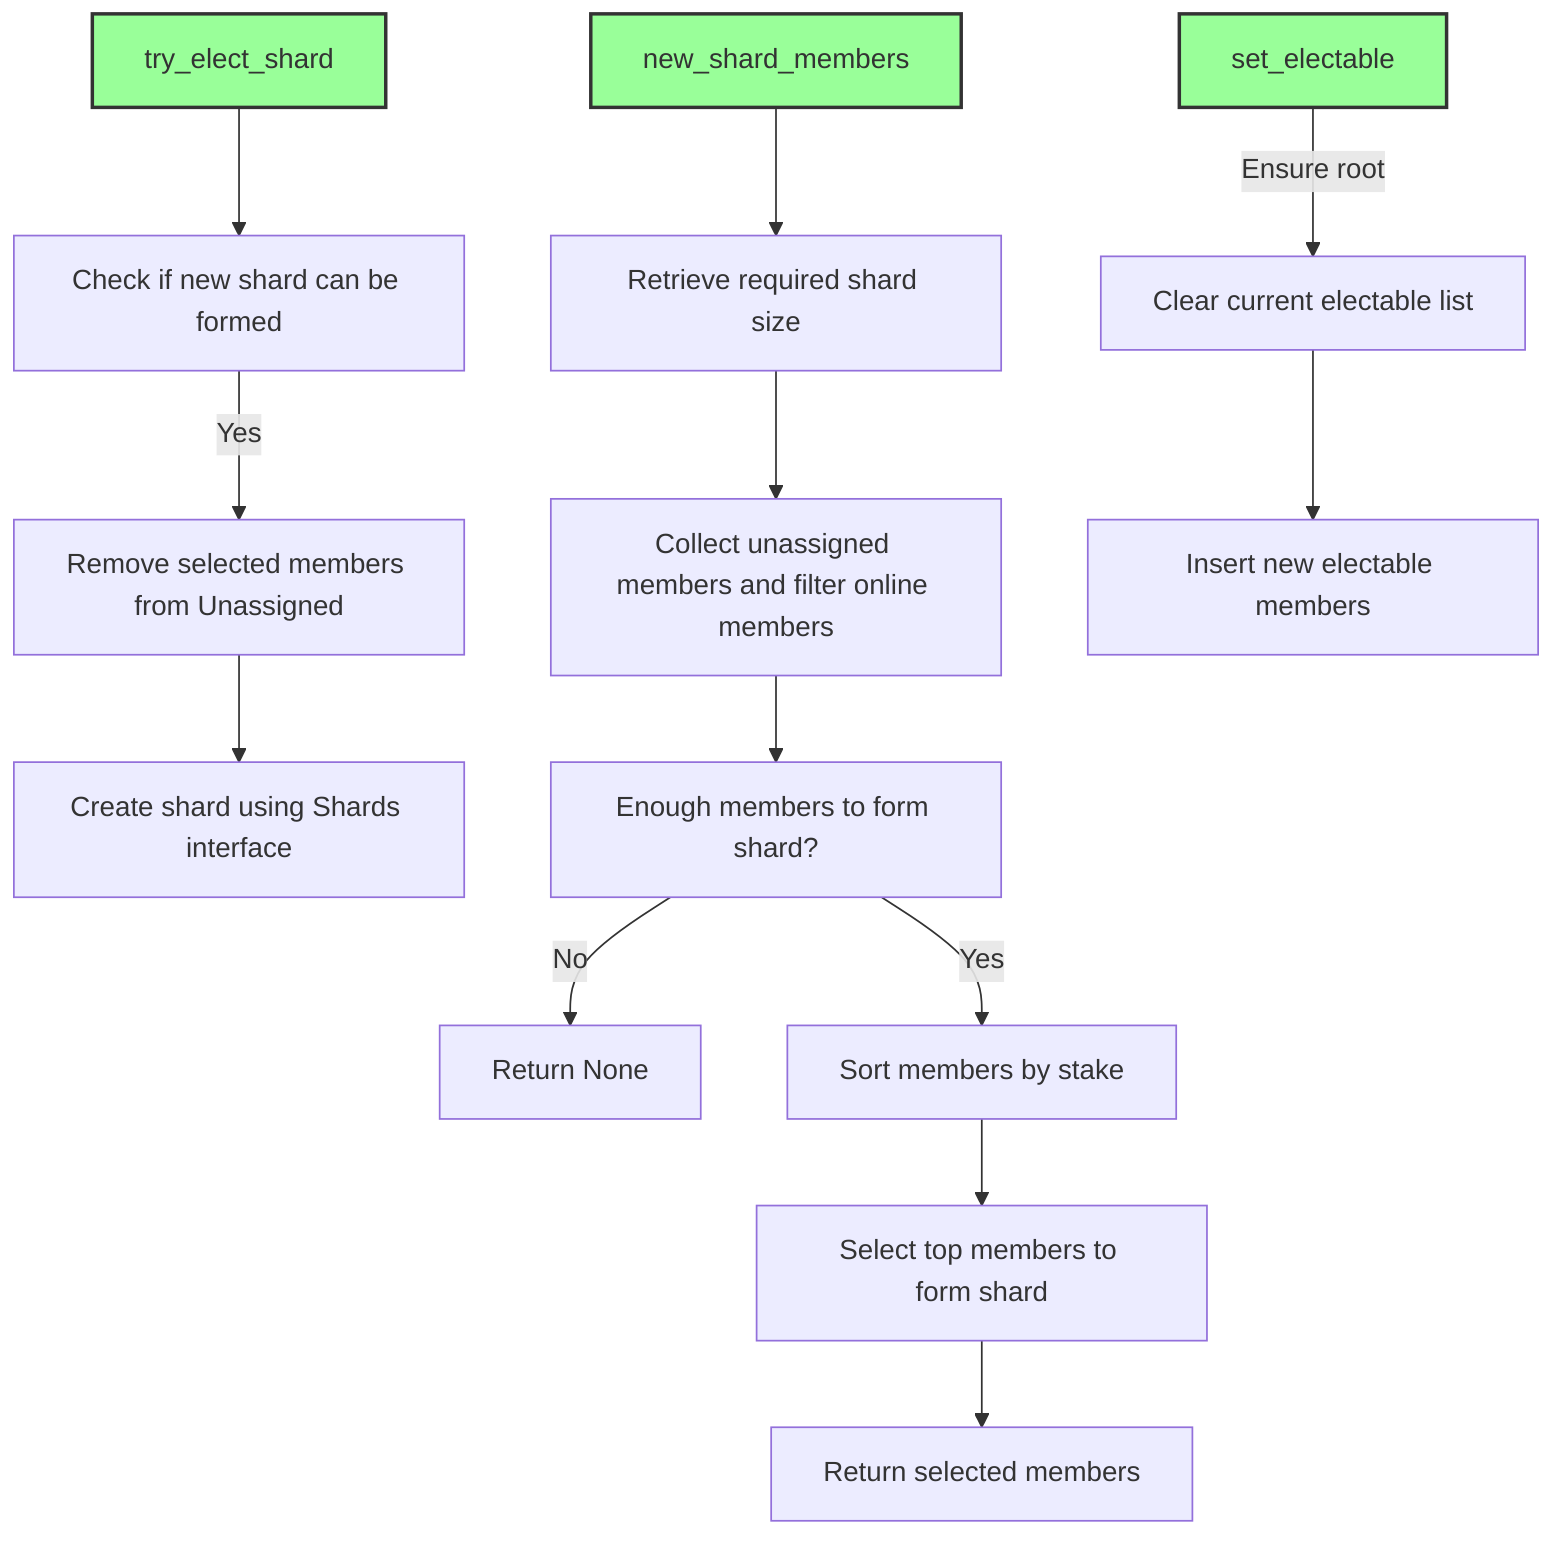 flowchart TD

        tryElectShard4[try_elect_shard]
        checkNewShard[Check if new shard can be formed]
        removeSelectedMembers[Remove selected members from Unassigned]
        createShard[Create shard using Shards interface]
        
        tryElectShard4 --> checkNewShard
        checkNewShard -->|Yes| removeSelectedMembers
        removeSelectedMembers --> createShard

    

        New1[new_shard_members] --> newShardMembers2[Retrieve required shard size]
        collectUnassigned[Collect unassigned members and filter online members]
        checkEnoughMembers[Enough members to form shard?]
        returnNone[Return None]
        sortMembers[Sort members by stake]
        selectTopMembers[Select top members to form shard]
        returnSelected[Return selected members]
        
        newShardMembers2 --> collectUnassigned
        collectUnassigned --> checkEnoughMembers
        checkEnoughMembers -->|No| returnNone
        checkEnoughMembers -->|Yes| sortMembers
        sortMembers --> selectTopMembers
        selectTopMembers --> returnSelected
        
        
    setElectable[set_electable]
    setElectable -->|Ensure root| clearElectable[Clear current electable list]
    clearElectable --> insertElectable[Insert new electable members]
 

        
        
%% styles

style New1 fill:#9f9,stroke:#333,stroke-width:2px;
style tryElectShard4 fill:#9f9,stroke:#333,stroke-width:2px;
style setElectable fill:#9f9,stroke:#333,stroke-width:2px;